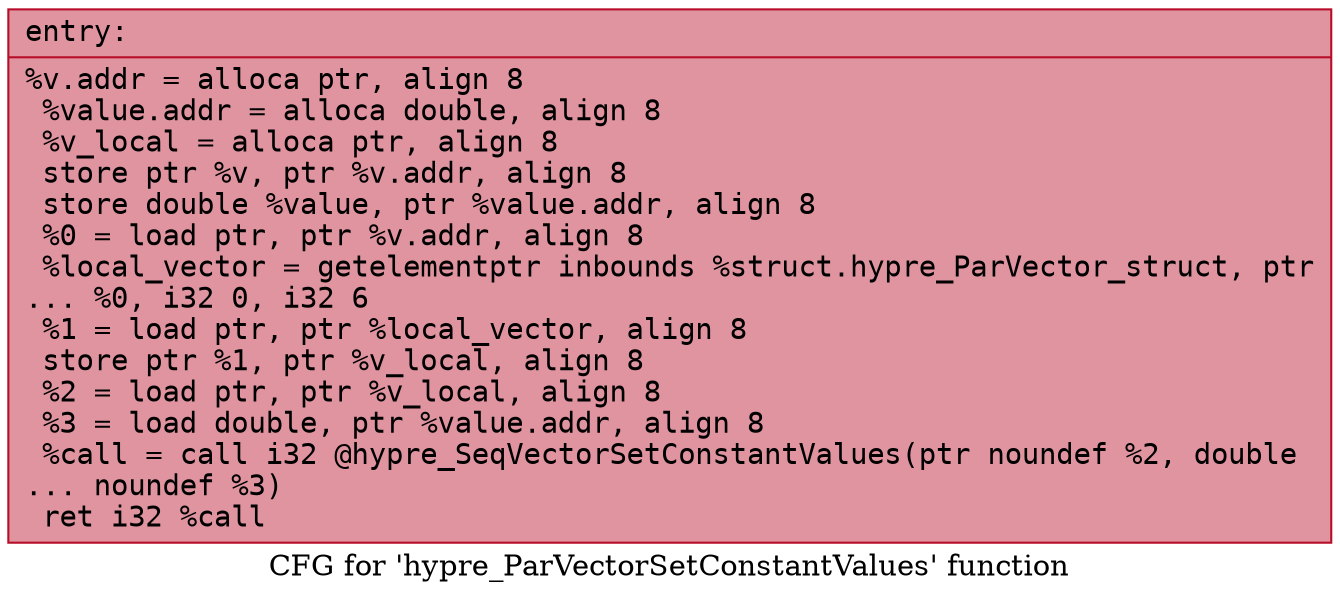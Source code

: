 digraph "CFG for 'hypre_ParVectorSetConstantValues' function" {
	label="CFG for 'hypre_ParVectorSetConstantValues' function";

	Node0x556ffb668730 [shape=record,color="#b70d28ff", style=filled, fillcolor="#b70d2870" fontname="Courier",label="{entry:\l|  %v.addr = alloca ptr, align 8\l  %value.addr = alloca double, align 8\l  %v_local = alloca ptr, align 8\l  store ptr %v, ptr %v.addr, align 8\l  store double %value, ptr %value.addr, align 8\l  %0 = load ptr, ptr %v.addr, align 8\l  %local_vector = getelementptr inbounds %struct.hypre_ParVector_struct, ptr\l... %0, i32 0, i32 6\l  %1 = load ptr, ptr %local_vector, align 8\l  store ptr %1, ptr %v_local, align 8\l  %2 = load ptr, ptr %v_local, align 8\l  %3 = load double, ptr %value.addr, align 8\l  %call = call i32 @hypre_SeqVectorSetConstantValues(ptr noundef %2, double\l... noundef %3)\l  ret i32 %call\l}"];
}
